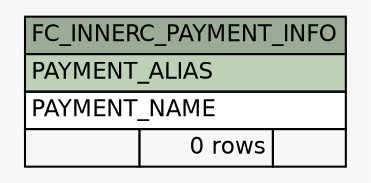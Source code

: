 // dot 2.26.0 on Linux 2.6.32-504.8.1.el6.x86_64
// SchemaSpy rev 590
digraph "FC_INNERC_PAYMENT_INFO" {
  graph [
    rankdir="RL"
    bgcolor="#f7f7f7"
    nodesep="0.18"
    ranksep="0.46"
    fontname="Helvetica"
    fontsize="11"
  ];
  node [
    fontname="Helvetica"
    fontsize="11"
    shape="plaintext"
  ];
  edge [
    arrowsize="0.8"
  ];
  "FC_INNERC_PAYMENT_INFO" [
    label=<
    <TABLE BORDER="0" CELLBORDER="1" CELLSPACING="0" BGCOLOR="#ffffff">
      <TR><TD COLSPAN="3" BGCOLOR="#9bab96" ALIGN="CENTER">FC_INNERC_PAYMENT_INFO</TD></TR>
      <TR><TD PORT="PAYMENT_ALIAS" COLSPAN="3" BGCOLOR="#bed1b8" ALIGN="LEFT">PAYMENT_ALIAS</TD></TR>
      <TR><TD PORT="PAYMENT_NAME" COLSPAN="3" ALIGN="LEFT">PAYMENT_NAME</TD></TR>
      <TR><TD ALIGN="LEFT" BGCOLOR="#f7f7f7">  </TD><TD ALIGN="RIGHT" BGCOLOR="#f7f7f7">0 rows</TD><TD ALIGN="RIGHT" BGCOLOR="#f7f7f7">  </TD></TR>
    </TABLE>>
    URL="tables/FC_INNERC_PAYMENT_INFO.html"
    tooltip="FC_INNERC_PAYMENT_INFO"
  ];
}
